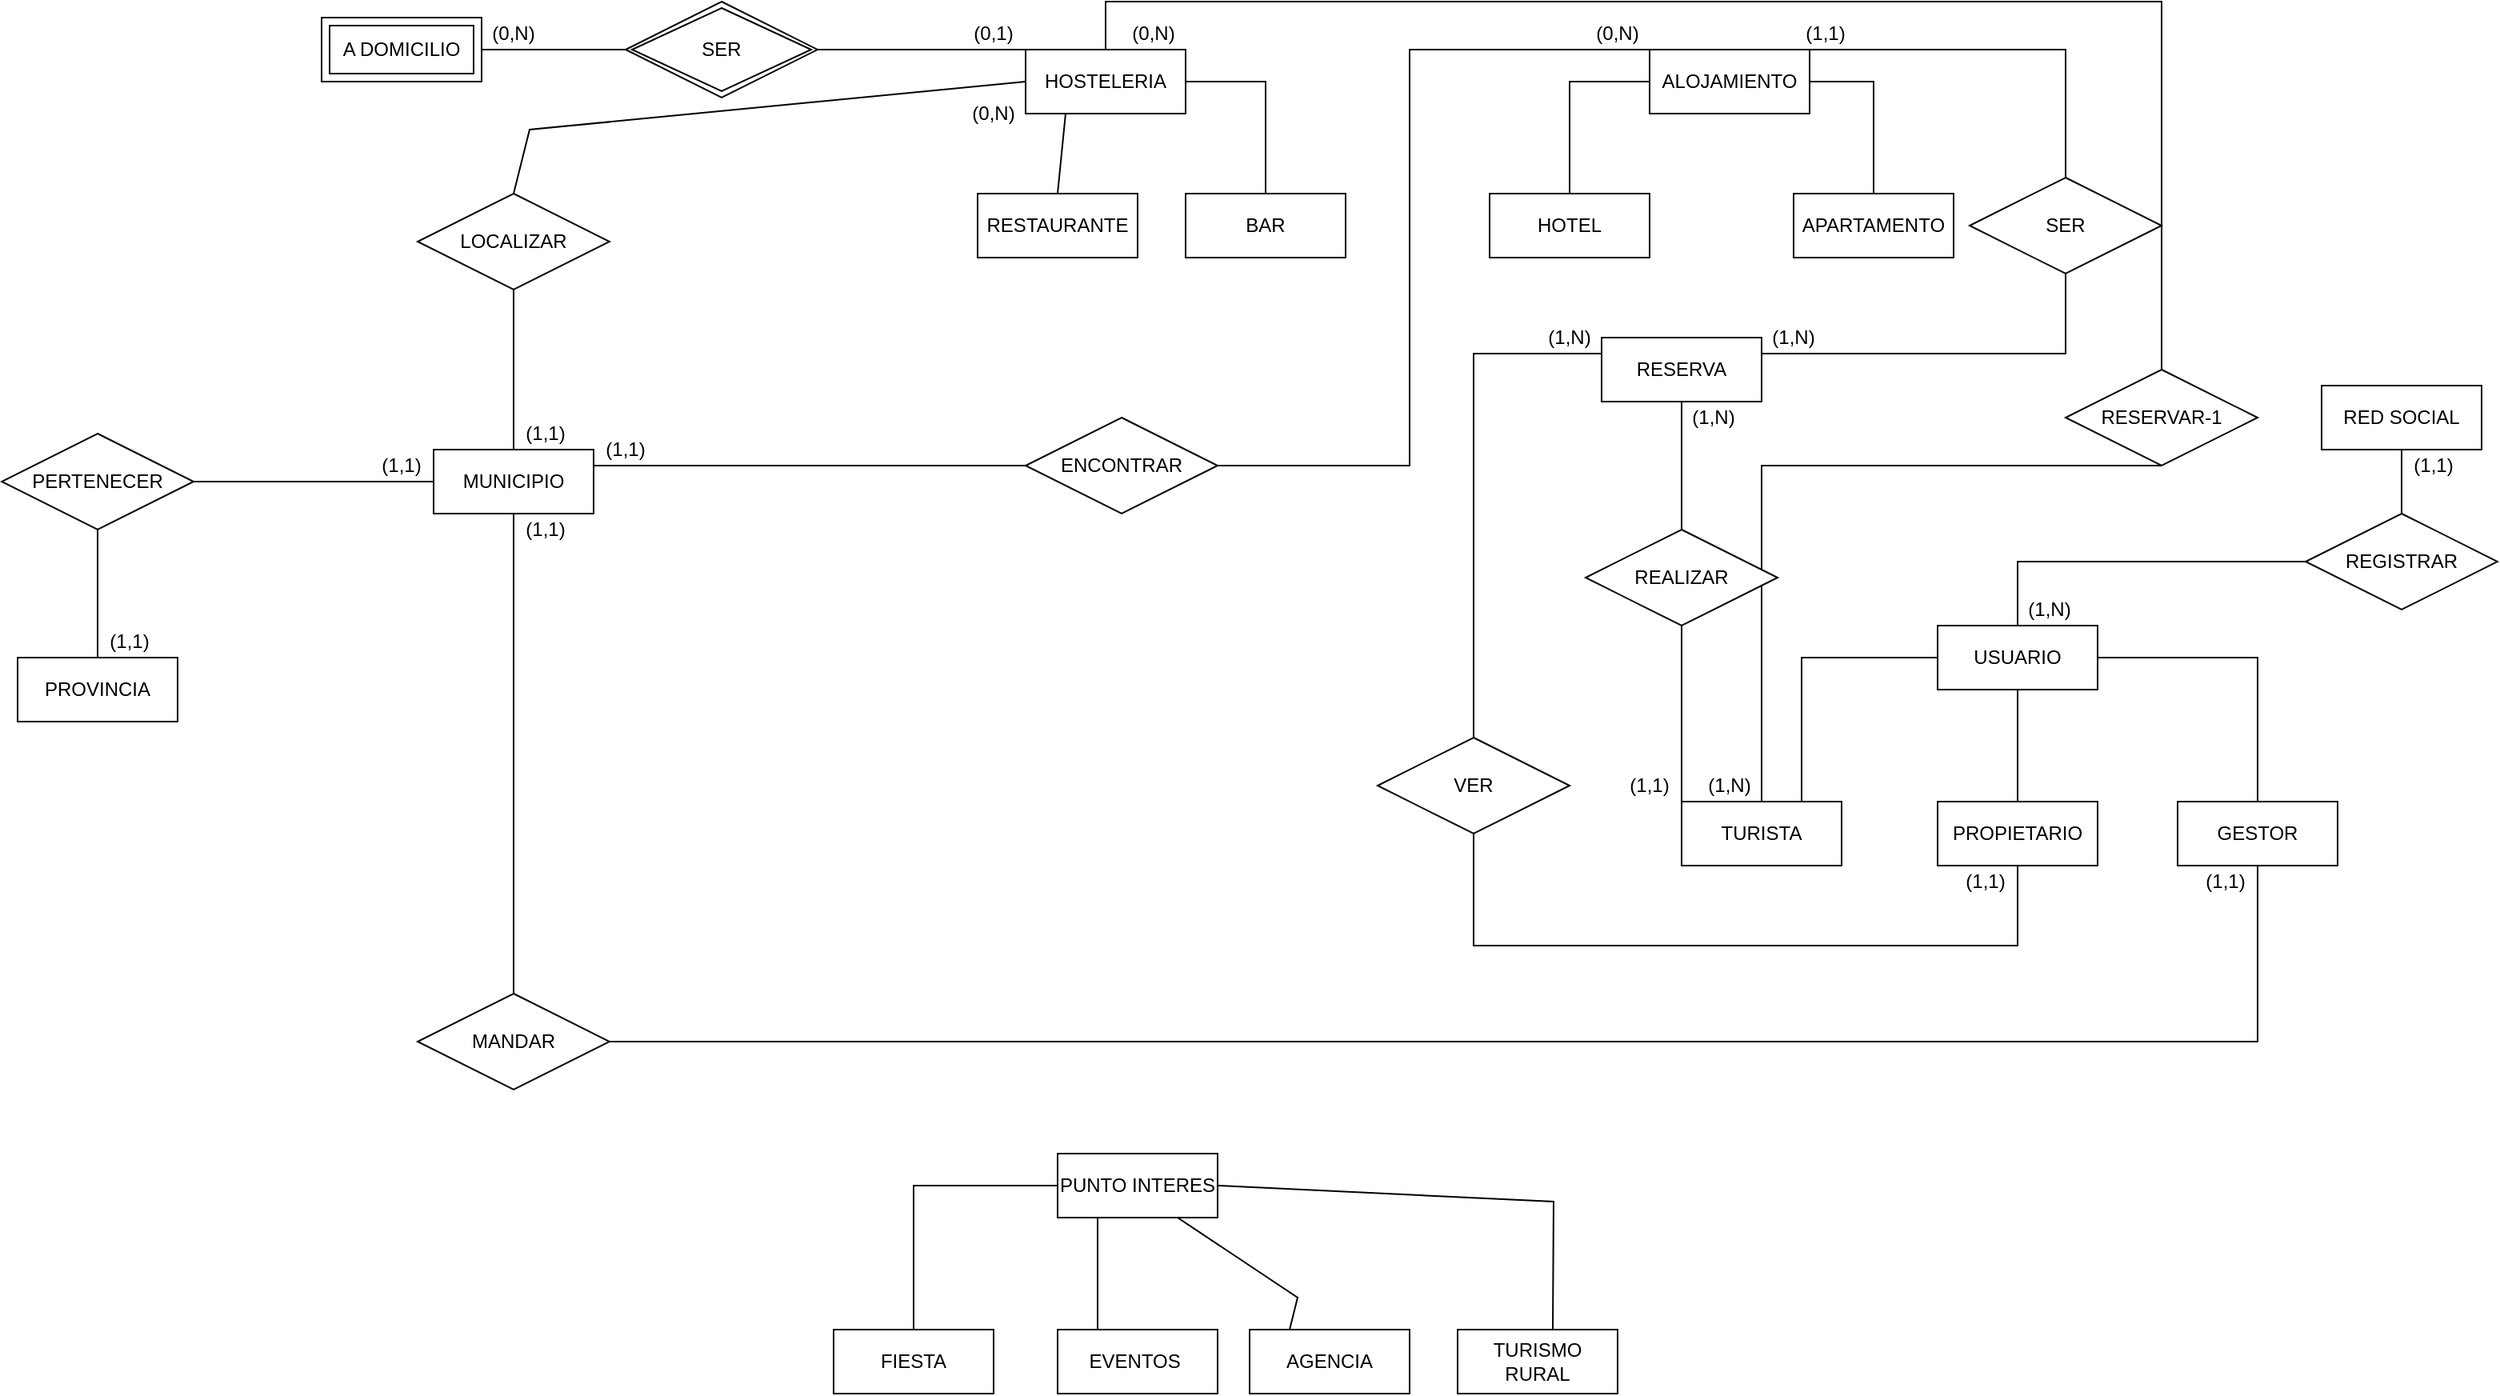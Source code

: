 <mxfile version="14.4.3" type="github">
  <diagram id="R2lEEEUBdFMjLlhIrx00" name="Page-1">
    <mxGraphModel dx="2154" dy="567" grid="1" gridSize="10" guides="1" tooltips="1" connect="1" arrows="1" fold="1" page="1" pageScale="1" pageWidth="850" pageHeight="1100" math="0" shadow="0" extFonts="Permanent Marker^https://fonts.googleapis.com/css?family=Permanent+Marker">
      <root>
        <mxCell id="0" />
        <mxCell id="1" parent="0" />
        <mxCell id="o4iAExZpC-2CQ51Gos-I-1" value="HOSTELERIA" style="whiteSpace=wrap;html=1;align=center;" parent="1" vertex="1">
          <mxGeometry x="140" y="80" width="100" height="40" as="geometry" />
        </mxCell>
        <mxCell id="o4iAExZpC-2CQ51Gos-I-3" value="RESTAURANTE" style="whiteSpace=wrap;html=1;align=center;" parent="1" vertex="1">
          <mxGeometry x="110" y="170" width="100" height="40" as="geometry" />
        </mxCell>
        <mxCell id="o4iAExZpC-2CQ51Gos-I-4" value="BAR" style="whiteSpace=wrap;html=1;align=center;" parent="1" vertex="1">
          <mxGeometry x="240" y="170" width="100" height="40" as="geometry" />
        </mxCell>
        <mxCell id="o4iAExZpC-2CQ51Gos-I-5" value="ALOJAMIENTO" style="whiteSpace=wrap;html=1;align=center;" parent="1" vertex="1">
          <mxGeometry x="530" y="80" width="100" height="40" as="geometry" />
        </mxCell>
        <mxCell id="o4iAExZpC-2CQ51Gos-I-6" value="HOTEL" style="whiteSpace=wrap;html=1;align=center;" parent="1" vertex="1">
          <mxGeometry x="430" y="170" width="100" height="40" as="geometry" />
        </mxCell>
        <mxCell id="o4iAExZpC-2CQ51Gos-I-7" value="APARTAMENTO" style="whiteSpace=wrap;html=1;align=center;" parent="1" vertex="1">
          <mxGeometry x="620" y="170" width="100" height="40" as="geometry" />
        </mxCell>
        <mxCell id="o4iAExZpC-2CQ51Gos-I-8" value="PUNTO INTERES" style="whiteSpace=wrap;html=1;align=center;" parent="1" vertex="1">
          <mxGeometry x="160" y="770" width="100" height="40" as="geometry" />
        </mxCell>
        <mxCell id="o4iAExZpC-2CQ51Gos-I-9" value="FIESTA" style="whiteSpace=wrap;html=1;align=center;" parent="1" vertex="1">
          <mxGeometry x="20" y="880" width="100" height="40" as="geometry" />
        </mxCell>
        <mxCell id="o4iAExZpC-2CQ51Gos-I-10" value="EVENTOS&amp;nbsp;" style="whiteSpace=wrap;html=1;align=center;" parent="1" vertex="1">
          <mxGeometry x="160" y="880" width="100" height="40" as="geometry" />
        </mxCell>
        <mxCell id="o4iAExZpC-2CQ51Gos-I-11" value="AGENCIA" style="whiteSpace=wrap;html=1;align=center;" parent="1" vertex="1">
          <mxGeometry x="280" y="880" width="100" height="40" as="geometry" />
        </mxCell>
        <mxCell id="o4iAExZpC-2CQ51Gos-I-12" value="TURISMO RURAL" style="whiteSpace=wrap;html=1;align=center;" parent="1" vertex="1">
          <mxGeometry x="410" y="880" width="100" height="40" as="geometry" />
        </mxCell>
        <mxCell id="o4iAExZpC-2CQ51Gos-I-13" value="RED SOCIAL" style="whiteSpace=wrap;html=1;align=center;" parent="1" vertex="1">
          <mxGeometry x="950" y="290" width="100" height="40" as="geometry" />
        </mxCell>
        <mxCell id="o4iAExZpC-2CQ51Gos-I-14" value="USUARIO" style="whiteSpace=wrap;html=1;align=center;" parent="1" vertex="1">
          <mxGeometry x="710" y="440" width="100" height="40" as="geometry" />
        </mxCell>
        <mxCell id="o4iAExZpC-2CQ51Gos-I-15" value="TURISTA" style="whiteSpace=wrap;html=1;align=center;" parent="1" vertex="1">
          <mxGeometry x="550" y="550" width="100" height="40" as="geometry" />
        </mxCell>
        <mxCell id="o4iAExZpC-2CQ51Gos-I-16" value="PROPIETARIO" style="whiteSpace=wrap;html=1;align=center;" parent="1" vertex="1">
          <mxGeometry x="710" y="550" width="100" height="40" as="geometry" />
        </mxCell>
        <mxCell id="o4iAExZpC-2CQ51Gos-I-17" value="GESTOR" style="whiteSpace=wrap;html=1;align=center;" parent="1" vertex="1">
          <mxGeometry x="860" y="550" width="100" height="40" as="geometry" />
        </mxCell>
        <mxCell id="o4iAExZpC-2CQ51Gos-I-18" value="REGISTRAR" style="shape=rhombus;perimeter=rhombusPerimeter;whiteSpace=wrap;html=1;align=center;" parent="1" vertex="1">
          <mxGeometry x="940" y="370" width="120" height="60" as="geometry" />
        </mxCell>
        <mxCell id="o4iAExZpC-2CQ51Gos-I-25" value="" style="endArrow=none;html=1;rounded=0;entryX=0.5;entryY=1;entryDx=0;entryDy=0;exitX=0.5;exitY=0;exitDx=0;exitDy=0;" parent="1" source="o4iAExZpC-2CQ51Gos-I-18" target="o4iAExZpC-2CQ51Gos-I-13" edge="1">
          <mxGeometry relative="1" as="geometry">
            <mxPoint x="760" y="319.5" as="sourcePoint" />
            <mxPoint x="920" y="319.5" as="targetPoint" />
            <Array as="points" />
          </mxGeometry>
        </mxCell>
        <mxCell id="o4iAExZpC-2CQ51Gos-I-26" value="" style="endArrow=none;html=1;rounded=0;entryX=0;entryY=0.5;entryDx=0;entryDy=0;exitX=0.5;exitY=0;exitDx=0;exitDy=0;" parent="1" source="o4iAExZpC-2CQ51Gos-I-14" target="o4iAExZpC-2CQ51Gos-I-18" edge="1">
          <mxGeometry relative="1" as="geometry">
            <mxPoint x="760" y="440" as="sourcePoint" />
            <mxPoint x="930.04" y="430" as="targetPoint" />
            <Array as="points">
              <mxPoint x="760" y="400" />
              <mxPoint x="850" y="400" />
            </Array>
          </mxGeometry>
        </mxCell>
        <mxCell id="o4iAExZpC-2CQ51Gos-I-27" value="" style="endArrow=none;html=1;rounded=0;entryX=0;entryY=0.5;entryDx=0;entryDy=0;exitX=0.75;exitY=0;exitDx=0;exitDy=0;" parent="1" source="o4iAExZpC-2CQ51Gos-I-15" target="o4iAExZpC-2CQ51Gos-I-14" edge="1">
          <mxGeometry relative="1" as="geometry">
            <mxPoint x="550" y="460" as="sourcePoint" />
            <mxPoint x="710" y="460" as="targetPoint" />
            <Array as="points">
              <mxPoint x="625" y="460" />
            </Array>
          </mxGeometry>
        </mxCell>
        <mxCell id="o4iAExZpC-2CQ51Gos-I-28" value="" style="endArrow=none;html=1;rounded=0;exitX=1;exitY=0.5;exitDx=0;exitDy=0;entryX=0.5;entryY=0;entryDx=0;entryDy=0;" parent="1" source="o4iAExZpC-2CQ51Gos-I-14" target="o4iAExZpC-2CQ51Gos-I-17" edge="1">
          <mxGeometry relative="1" as="geometry">
            <mxPoint x="830" y="460" as="sourcePoint" />
            <mxPoint x="990" y="460" as="targetPoint" />
            <Array as="points">
              <mxPoint x="910" y="460" />
            </Array>
          </mxGeometry>
        </mxCell>
        <mxCell id="o4iAExZpC-2CQ51Gos-I-29" value="" style="endArrow=none;html=1;rounded=0;entryX=0.5;entryY=1;entryDx=0;entryDy=0;exitX=0.5;exitY=0;exitDx=0;exitDy=0;" parent="1" source="o4iAExZpC-2CQ51Gos-I-16" target="o4iAExZpC-2CQ51Gos-I-14" edge="1">
          <mxGeometry relative="1" as="geometry">
            <mxPoint x="640" y="620" as="sourcePoint" />
            <mxPoint x="800" y="620" as="targetPoint" />
          </mxGeometry>
        </mxCell>
        <mxCell id="o4iAExZpC-2CQ51Gos-I-30" value="" style="endArrow=none;html=1;rounded=0;entryX=0;entryY=0.5;entryDx=0;entryDy=0;exitX=0.5;exitY=0;exitDx=0;exitDy=0;" parent="1" source="o4iAExZpC-2CQ51Gos-I-9" target="o4iAExZpC-2CQ51Gos-I-8" edge="1">
          <mxGeometry relative="1" as="geometry">
            <mxPoint x="40" y="870" as="sourcePoint" />
            <mxPoint x="150" y="780" as="targetPoint" />
            <Array as="points">
              <mxPoint x="70" y="790" />
            </Array>
          </mxGeometry>
        </mxCell>
        <mxCell id="o4iAExZpC-2CQ51Gos-I-31" value="" style="endArrow=none;html=1;rounded=0;exitX=1;exitY=0.5;exitDx=0;exitDy=0;entryX=0.595;entryY=0.001;entryDx=0;entryDy=0;entryPerimeter=0;" parent="1" source="o4iAExZpC-2CQ51Gos-I-8" target="o4iAExZpC-2CQ51Gos-I-12" edge="1">
          <mxGeometry relative="1" as="geometry">
            <mxPoint x="320" y="790" as="sourcePoint" />
            <mxPoint x="470" y="880" as="targetPoint" />
            <Array as="points">
              <mxPoint x="470" y="800" />
            </Array>
          </mxGeometry>
        </mxCell>
        <mxCell id="o4iAExZpC-2CQ51Gos-I-32" value="" style="endArrow=none;html=1;rounded=0;exitX=0.25;exitY=1;exitDx=0;exitDy=0;entryX=0.25;entryY=0;entryDx=0;entryDy=0;" parent="1" source="o4iAExZpC-2CQ51Gos-I-8" target="o4iAExZpC-2CQ51Gos-I-10" edge="1">
          <mxGeometry relative="1" as="geometry">
            <mxPoint x="320" y="830" as="sourcePoint" />
            <mxPoint x="480" y="830" as="targetPoint" />
          </mxGeometry>
        </mxCell>
        <mxCell id="o4iAExZpC-2CQ51Gos-I-33" value="" style="endArrow=none;html=1;rounded=0;exitX=0.75;exitY=1;exitDx=0;exitDy=0;entryX=0.25;entryY=0;entryDx=0;entryDy=0;" parent="1" source="o4iAExZpC-2CQ51Gos-I-8" target="o4iAExZpC-2CQ51Gos-I-11" edge="1">
          <mxGeometry relative="1" as="geometry">
            <mxPoint x="250" y="840" as="sourcePoint" />
            <mxPoint x="410" y="840" as="targetPoint" />
            <Array as="points">
              <mxPoint x="310" y="860" />
            </Array>
          </mxGeometry>
        </mxCell>
        <mxCell id="o4iAExZpC-2CQ51Gos-I-34" value="" style="endArrow=none;html=1;rounded=0;exitX=0.25;exitY=1;exitDx=0;exitDy=0;entryX=0.5;entryY=0;entryDx=0;entryDy=0;" parent="1" source="o4iAExZpC-2CQ51Gos-I-1" target="o4iAExZpC-2CQ51Gos-I-3" edge="1">
          <mxGeometry relative="1" as="geometry">
            <mxPoint x="210" y="260" as="sourcePoint" />
            <mxPoint x="370" y="260" as="targetPoint" />
            <Array as="points" />
          </mxGeometry>
        </mxCell>
        <mxCell id="o4iAExZpC-2CQ51Gos-I-35" value="" style="endArrow=none;html=1;rounded=0;exitX=0.5;exitY=0;exitDx=0;exitDy=0;entryX=1;entryY=0.5;entryDx=0;entryDy=0;" parent="1" source="o4iAExZpC-2CQ51Gos-I-4" target="o4iAExZpC-2CQ51Gos-I-1" edge="1">
          <mxGeometry relative="1" as="geometry">
            <mxPoint x="260" y="260" as="sourcePoint" />
            <mxPoint x="420" y="260" as="targetPoint" />
            <Array as="points">
              <mxPoint x="290" y="100" />
            </Array>
          </mxGeometry>
        </mxCell>
        <mxCell id="o4iAExZpC-2CQ51Gos-I-36" value="" style="endArrow=none;html=1;rounded=0;entryX=0;entryY=0.5;entryDx=0;entryDy=0;exitX=0.5;exitY=0;exitDx=0;exitDy=0;" parent="1" source="o4iAExZpC-2CQ51Gos-I-6" target="o4iAExZpC-2CQ51Gos-I-5" edge="1">
          <mxGeometry relative="1" as="geometry">
            <mxPoint x="380" y="250" as="sourcePoint" />
            <mxPoint x="540" y="250" as="targetPoint" />
            <Array as="points">
              <mxPoint x="480" y="100" />
            </Array>
          </mxGeometry>
        </mxCell>
        <mxCell id="o4iAExZpC-2CQ51Gos-I-37" value="" style="endArrow=none;html=1;rounded=0;exitX=1;exitY=0.5;exitDx=0;exitDy=0;entryX=0.5;entryY=0;entryDx=0;entryDy=0;" parent="1" source="o4iAExZpC-2CQ51Gos-I-5" target="o4iAExZpC-2CQ51Gos-I-7" edge="1">
          <mxGeometry relative="1" as="geometry">
            <mxPoint x="660" y="100" as="sourcePoint" />
            <mxPoint x="820" y="100" as="targetPoint" />
            <Array as="points">
              <mxPoint x="670" y="100" />
            </Array>
          </mxGeometry>
        </mxCell>
        <mxCell id="o4iAExZpC-2CQ51Gos-I-39" value="RESERVAR-1" style="shape=rhombus;perimeter=rhombusPerimeter;whiteSpace=wrap;html=1;align=center;" parent="1" vertex="1">
          <mxGeometry x="790" y="280" width="120" height="60" as="geometry" />
        </mxCell>
        <mxCell id="o4iAExZpC-2CQ51Gos-I-42" value="" style="endArrow=none;html=1;rounded=0;entryX=0.5;entryY=1;entryDx=0;entryDy=0;exitX=0.5;exitY=0;exitDx=0;exitDy=0;" parent="1" source="o4iAExZpC-2CQ51Gos-I-15" target="o4iAExZpC-2CQ51Gos-I-39" edge="1">
          <mxGeometry relative="1" as="geometry">
            <mxPoint x="580" y="560" as="sourcePoint" />
            <mxPoint x="800" y="360" as="targetPoint" />
            <Array as="points">
              <mxPoint x="600" y="340" />
            </Array>
          </mxGeometry>
        </mxCell>
        <mxCell id="o4iAExZpC-2CQ51Gos-I-43" value="" style="endArrow=none;html=1;rounded=0;exitX=0.5;exitY=0;exitDx=0;exitDy=0;entryX=0.5;entryY=0;entryDx=0;entryDy=0;" parent="1" source="o4iAExZpC-2CQ51Gos-I-1" target="o4iAExZpC-2CQ51Gos-I-39" edge="1">
          <mxGeometry relative="1" as="geometry">
            <mxPoint x="210" y="50" as="sourcePoint" />
            <mxPoint x="370" y="50" as="targetPoint" />
            <Array as="points">
              <mxPoint x="190" y="50" />
              <mxPoint x="760" y="50" />
              <mxPoint x="850" y="50" />
            </Array>
          </mxGeometry>
        </mxCell>
        <mxCell id="o4iAExZpC-2CQ51Gos-I-50" value="REALIZAR" style="shape=rhombus;perimeter=rhombusPerimeter;whiteSpace=wrap;html=1;align=center;" parent="1" vertex="1">
          <mxGeometry x="490" y="380" width="120" height="60" as="geometry" />
        </mxCell>
        <mxCell id="o4iAExZpC-2CQ51Gos-I-52" value="" style="endArrow=none;html=1;rounded=0;entryX=0.5;entryY=1;entryDx=0;entryDy=0;exitX=0;exitY=0;exitDx=0;exitDy=0;" parent="1" source="o4iAExZpC-2CQ51Gos-I-15" target="o4iAExZpC-2CQ51Gos-I-50" edge="1">
          <mxGeometry relative="1" as="geometry">
            <mxPoint x="820" y="450" as="sourcePoint" />
            <mxPoint x="860" y="330" as="targetPoint" />
            <Array as="points" />
          </mxGeometry>
        </mxCell>
        <mxCell id="cLi5nbnr-QQRvA7Y3jT5-1" value="A DOMICILIO" style="shape=ext;margin=3;double=1;whiteSpace=wrap;html=1;align=center;" vertex="1" parent="1">
          <mxGeometry x="-300" y="60" width="100" height="40" as="geometry" />
        </mxCell>
        <mxCell id="cLi5nbnr-QQRvA7Y3jT5-2" value="SER" style="shape=rhombus;double=1;perimeter=rhombusPerimeter;whiteSpace=wrap;html=1;align=center;" vertex="1" parent="1">
          <mxGeometry x="-110" y="50" width="120" height="60" as="geometry" />
        </mxCell>
        <mxCell id="cLi5nbnr-QQRvA7Y3jT5-3" value="" style="endArrow=none;html=1;rounded=0;entryX=0;entryY=0.5;entryDx=0;entryDy=0;exitX=1;exitY=0.5;exitDx=0;exitDy=0;" edge="1" parent="1" source="cLi5nbnr-QQRvA7Y3jT5-1" target="cLi5nbnr-QQRvA7Y3jT5-2">
          <mxGeometry relative="1" as="geometry">
            <mxPoint x="-210" y="130" as="sourcePoint" />
            <mxPoint x="-60" y="150" as="targetPoint" />
          </mxGeometry>
        </mxCell>
        <mxCell id="cLi5nbnr-QQRvA7Y3jT5-4" value="" style="endArrow=none;html=1;rounded=0;entryX=0;entryY=0;entryDx=0;entryDy=0;exitX=1;exitY=0.5;exitDx=0;exitDy=0;" edge="1" parent="1" source="cLi5nbnr-QQRvA7Y3jT5-2" target="o4iAExZpC-2CQ51Gos-I-1">
          <mxGeometry relative="1" as="geometry">
            <mxPoint x="-160" y="150" as="sourcePoint" />
            <mxPoint y="150" as="targetPoint" />
          </mxGeometry>
        </mxCell>
        <mxCell id="cLi5nbnr-QQRvA7Y3jT5-5" value="MUNICIPIO" style="whiteSpace=wrap;html=1;align=center;" vertex="1" parent="1">
          <mxGeometry x="-230" y="330" width="100" height="40" as="geometry" />
        </mxCell>
        <mxCell id="cLi5nbnr-QQRvA7Y3jT5-6" value="LOCALIZAR" style="shape=rhombus;perimeter=rhombusPerimeter;whiteSpace=wrap;html=1;align=center;" vertex="1" parent="1">
          <mxGeometry x="-240" y="170" width="120" height="60" as="geometry" />
        </mxCell>
        <mxCell id="cLi5nbnr-QQRvA7Y3jT5-7" value="" style="endArrow=none;html=1;rounded=0;exitX=0.5;exitY=0;exitDx=0;exitDy=0;entryX=0;entryY=0.5;entryDx=0;entryDy=0;" edge="1" parent="1" source="cLi5nbnr-QQRvA7Y3jT5-6" target="o4iAExZpC-2CQ51Gos-I-1">
          <mxGeometry relative="1" as="geometry">
            <mxPoint x="-130" y="150" as="sourcePoint" />
            <mxPoint x="30" y="150" as="targetPoint" />
            <Array as="points">
              <mxPoint x="-170" y="130" />
            </Array>
          </mxGeometry>
        </mxCell>
        <mxCell id="cLi5nbnr-QQRvA7Y3jT5-9" value="" style="endArrow=none;html=1;rounded=0;exitX=0.5;exitY=1;exitDx=0;exitDy=0;entryX=0.5;entryY=0;entryDx=0;entryDy=0;" edge="1" parent="1" source="cLi5nbnr-QQRvA7Y3jT5-6" target="cLi5nbnr-QQRvA7Y3jT5-5">
          <mxGeometry relative="1" as="geometry">
            <mxPoint x="-220" y="270" as="sourcePoint" />
            <mxPoint x="-60" y="270" as="targetPoint" />
          </mxGeometry>
        </mxCell>
        <mxCell id="cLi5nbnr-QQRvA7Y3jT5-10" value="MANDAR" style="shape=rhombus;perimeter=rhombusPerimeter;whiteSpace=wrap;html=1;align=center;" vertex="1" parent="1">
          <mxGeometry x="-240" y="670" width="120" height="60" as="geometry" />
        </mxCell>
        <mxCell id="cLi5nbnr-QQRvA7Y3jT5-11" value="" style="endArrow=none;html=1;rounded=0;exitX=0.5;exitY=1;exitDx=0;exitDy=0;entryX=0.5;entryY=0;entryDx=0;entryDy=0;" edge="1" parent="1" source="cLi5nbnr-QQRvA7Y3jT5-5" target="cLi5nbnr-QQRvA7Y3jT5-10">
          <mxGeometry relative="1" as="geometry">
            <mxPoint x="-150" y="490" as="sourcePoint" />
            <mxPoint x="10" y="490" as="targetPoint" />
          </mxGeometry>
        </mxCell>
        <mxCell id="cLi5nbnr-QQRvA7Y3jT5-12" value="" style="endArrow=none;html=1;rounded=0;exitX=1;exitY=0.5;exitDx=0;exitDy=0;entryX=0.5;entryY=1;entryDx=0;entryDy=0;" edge="1" parent="1" source="cLi5nbnr-QQRvA7Y3jT5-10" target="o4iAExZpC-2CQ51Gos-I-17">
          <mxGeometry relative="1" as="geometry">
            <mxPoint x="10" y="700" as="sourcePoint" />
            <mxPoint x="170" y="700" as="targetPoint" />
            <Array as="points">
              <mxPoint x="910" y="700" />
            </Array>
          </mxGeometry>
        </mxCell>
        <mxCell id="cLi5nbnr-QQRvA7Y3jT5-13" value="(0,N)" style="text;html=1;strokeColor=none;fillColor=none;align=center;verticalAlign=middle;whiteSpace=wrap;rounded=0;" vertex="1" parent="1">
          <mxGeometry x="100" y="110" width="40" height="20" as="geometry" />
        </mxCell>
        <mxCell id="cLi5nbnr-QQRvA7Y3jT5-14" value="(1,1)" style="text;html=1;strokeColor=none;fillColor=none;align=center;verticalAlign=middle;whiteSpace=wrap;rounded=0;" vertex="1" parent="1">
          <mxGeometry x="-180" y="310" width="40" height="20" as="geometry" />
        </mxCell>
        <mxCell id="cLi5nbnr-QQRvA7Y3jT5-15" value="(1,1)" style="text;html=1;strokeColor=none;fillColor=none;align=center;verticalAlign=middle;whiteSpace=wrap;rounded=0;" vertex="1" parent="1">
          <mxGeometry x="-180" y="370" width="40" height="20" as="geometry" />
        </mxCell>
        <mxCell id="cLi5nbnr-QQRvA7Y3jT5-16" value="(1,1)" style="text;html=1;strokeColor=none;fillColor=none;align=center;verticalAlign=middle;whiteSpace=wrap;rounded=0;" vertex="1" parent="1">
          <mxGeometry x="870" y="590" width="40" height="20" as="geometry" />
        </mxCell>
        <mxCell id="cLi5nbnr-QQRvA7Y3jT5-17" value="(0,N)" style="text;html=1;strokeColor=none;fillColor=none;align=center;verticalAlign=middle;whiteSpace=wrap;rounded=0;" vertex="1" parent="1">
          <mxGeometry x="-200" y="60" width="40" height="20" as="geometry" />
        </mxCell>
        <mxCell id="cLi5nbnr-QQRvA7Y3jT5-18" value="(0,1)" style="text;html=1;strokeColor=none;fillColor=none;align=center;verticalAlign=middle;whiteSpace=wrap;rounded=0;" vertex="1" parent="1">
          <mxGeometry x="100" y="60" width="40" height="20" as="geometry" />
        </mxCell>
        <mxCell id="cLi5nbnr-QQRvA7Y3jT5-19" value="(0,N)" style="text;html=1;strokeColor=none;fillColor=none;align=center;verticalAlign=middle;whiteSpace=wrap;rounded=0;" vertex="1" parent="1">
          <mxGeometry x="200" y="60" width="40" height="20" as="geometry" />
        </mxCell>
        <mxCell id="cLi5nbnr-QQRvA7Y3jT5-20" value="(1,1)" style="text;html=1;strokeColor=none;fillColor=none;align=center;verticalAlign=middle;whiteSpace=wrap;rounded=0;" vertex="1" parent="1">
          <mxGeometry x="620" y="60" width="40" height="20" as="geometry" />
        </mxCell>
        <mxCell id="cLi5nbnr-QQRvA7Y3jT5-21" value="(1,1)" style="text;html=1;strokeColor=none;fillColor=none;align=center;verticalAlign=middle;whiteSpace=wrap;rounded=0;" vertex="1" parent="1">
          <mxGeometry x="510" y="530" width="40" height="20" as="geometry" />
        </mxCell>
        <mxCell id="cLi5nbnr-QQRvA7Y3jT5-22" value="(1,N)" style="text;html=1;strokeColor=none;fillColor=none;align=center;verticalAlign=middle;whiteSpace=wrap;rounded=0;" vertex="1" parent="1">
          <mxGeometry x="560" y="530" width="40" height="20" as="geometry" />
        </mxCell>
        <mxCell id="cLi5nbnr-QQRvA7Y3jT5-23" value="(1,1)" style="text;html=1;strokeColor=none;fillColor=none;align=center;verticalAlign=middle;whiteSpace=wrap;rounded=0;" vertex="1" parent="1">
          <mxGeometry x="1000" y="330" width="40" height="20" as="geometry" />
        </mxCell>
        <mxCell id="cLi5nbnr-QQRvA7Y3jT5-24" value="(1,N)" style="text;html=1;strokeColor=none;fillColor=none;align=center;verticalAlign=middle;whiteSpace=wrap;rounded=0;" vertex="1" parent="1">
          <mxGeometry x="760" y="420" width="40" height="20" as="geometry" />
        </mxCell>
        <mxCell id="cLi5nbnr-QQRvA7Y3jT5-25" value="ENCONTRAR" style="shape=rhombus;perimeter=rhombusPerimeter;whiteSpace=wrap;html=1;align=center;" vertex="1" parent="1">
          <mxGeometry x="140" y="310" width="120" height="60" as="geometry" />
        </mxCell>
        <mxCell id="cLi5nbnr-QQRvA7Y3jT5-26" value="" style="endArrow=none;html=1;rounded=0;entryX=0;entryY=0.5;entryDx=0;entryDy=0;exitX=1;exitY=0.25;exitDx=0;exitDy=0;" edge="1" parent="1" source="cLi5nbnr-QQRvA7Y3jT5-5" target="cLi5nbnr-QQRvA7Y3jT5-25">
          <mxGeometry relative="1" as="geometry">
            <mxPoint x="-30" y="310" as="sourcePoint" />
            <mxPoint x="130" y="310" as="targetPoint" />
          </mxGeometry>
        </mxCell>
        <mxCell id="cLi5nbnr-QQRvA7Y3jT5-27" value="" style="endArrow=none;html=1;rounded=0;exitX=1;exitY=0.5;exitDx=0;exitDy=0;entryX=0;entryY=0;entryDx=0;entryDy=0;" edge="1" parent="1" source="cLi5nbnr-QQRvA7Y3jT5-25" target="o4iAExZpC-2CQ51Gos-I-5">
          <mxGeometry relative="1" as="geometry">
            <mxPoint x="310" y="300" as="sourcePoint" />
            <mxPoint x="470" y="300" as="targetPoint" />
            <Array as="points">
              <mxPoint x="380" y="340" />
              <mxPoint x="380" y="80" />
            </Array>
          </mxGeometry>
        </mxCell>
        <mxCell id="cLi5nbnr-QQRvA7Y3jT5-28" value="(0,N)" style="text;html=1;strokeColor=none;fillColor=none;align=center;verticalAlign=middle;whiteSpace=wrap;rounded=0;" vertex="1" parent="1">
          <mxGeometry x="490" y="60" width="40" height="20" as="geometry" />
        </mxCell>
        <mxCell id="cLi5nbnr-QQRvA7Y3jT5-29" value="(1,1)" style="text;html=1;strokeColor=none;fillColor=none;align=center;verticalAlign=middle;whiteSpace=wrap;rounded=0;" vertex="1" parent="1">
          <mxGeometry x="-130" y="320" width="40" height="20" as="geometry" />
        </mxCell>
        <mxCell id="cLi5nbnr-QQRvA7Y3jT5-30" value="PERTENECER" style="shape=rhombus;perimeter=rhombusPerimeter;whiteSpace=wrap;html=1;align=center;" vertex="1" parent="1">
          <mxGeometry x="-500" y="320" width="120" height="60" as="geometry" />
        </mxCell>
        <mxCell id="cLi5nbnr-QQRvA7Y3jT5-31" value="PROVINCIA" style="whiteSpace=wrap;html=1;align=center;" vertex="1" parent="1">
          <mxGeometry x="-490" y="460" width="100" height="40" as="geometry" />
        </mxCell>
        <mxCell id="cLi5nbnr-QQRvA7Y3jT5-32" value="" style="endArrow=none;html=1;rounded=0;entryX=0;entryY=0.5;entryDx=0;entryDy=0;exitX=1;exitY=0.5;exitDx=0;exitDy=0;" edge="1" parent="1" source="cLi5nbnr-QQRvA7Y3jT5-30" target="cLi5nbnr-QQRvA7Y3jT5-5">
          <mxGeometry relative="1" as="geometry">
            <mxPoint x="-200" y="220" as="sourcePoint" />
            <mxPoint x="-40" y="220" as="targetPoint" />
          </mxGeometry>
        </mxCell>
        <mxCell id="cLi5nbnr-QQRvA7Y3jT5-34" value="" style="endArrow=none;html=1;rounded=0;entryX=0.5;entryY=0;entryDx=0;entryDy=0;exitX=0.5;exitY=1;exitDx=0;exitDy=0;" edge="1" parent="1" source="cLi5nbnr-QQRvA7Y3jT5-30" target="cLi5nbnr-QQRvA7Y3jT5-31">
          <mxGeometry relative="1" as="geometry">
            <mxPoint x="-370.0" y="360" as="sourcePoint" />
            <mxPoint x="-220" y="360" as="targetPoint" />
          </mxGeometry>
        </mxCell>
        <mxCell id="cLi5nbnr-QQRvA7Y3jT5-35" value="(1,1)" style="text;html=1;strokeColor=none;fillColor=none;align=center;verticalAlign=middle;whiteSpace=wrap;rounded=0;" vertex="1" parent="1">
          <mxGeometry x="-270" y="330" width="40" height="20" as="geometry" />
        </mxCell>
        <mxCell id="cLi5nbnr-QQRvA7Y3jT5-36" value="(1,1)" style="text;html=1;strokeColor=none;fillColor=none;align=center;verticalAlign=middle;whiteSpace=wrap;rounded=0;" vertex="1" parent="1">
          <mxGeometry x="-440" y="440" width="40" height="20" as="geometry" />
        </mxCell>
        <mxCell id="cLi5nbnr-QQRvA7Y3jT5-44" value="RESERVA" style="whiteSpace=wrap;html=1;align=center;" vertex="1" parent="1">
          <mxGeometry x="500" y="260" width="100" height="40" as="geometry" />
        </mxCell>
        <mxCell id="cLi5nbnr-QQRvA7Y3jT5-45" value="" style="endArrow=none;html=1;rounded=0;entryX=0.5;entryY=1;entryDx=0;entryDy=0;exitX=0.5;exitY=0;exitDx=0;exitDy=0;" edge="1" parent="1" source="o4iAExZpC-2CQ51Gos-I-50" target="cLi5nbnr-QQRvA7Y3jT5-44">
          <mxGeometry relative="1" as="geometry">
            <mxPoint x="360" y="360" as="sourcePoint" />
            <mxPoint x="520" y="360" as="targetPoint" />
          </mxGeometry>
        </mxCell>
        <mxCell id="cLi5nbnr-QQRvA7Y3jT5-46" value="(1,N)" style="text;html=1;strokeColor=none;fillColor=none;align=center;verticalAlign=middle;whiteSpace=wrap;rounded=0;" vertex="1" parent="1">
          <mxGeometry x="550" y="300" width="40" height="20" as="geometry" />
        </mxCell>
        <mxCell id="cLi5nbnr-QQRvA7Y3jT5-47" value="SER" style="shape=rhombus;perimeter=rhombusPerimeter;whiteSpace=wrap;html=1;align=center;" vertex="1" parent="1">
          <mxGeometry x="730" y="160" width="120" height="60" as="geometry" />
        </mxCell>
        <mxCell id="cLi5nbnr-QQRvA7Y3jT5-48" value="" style="endArrow=none;html=1;rounded=0;exitX=0;exitY=1;exitDx=0;exitDy=0;entryX=0.5;entryY=1;entryDx=0;entryDy=0;" edge="1" parent="1" source="cLi5nbnr-QQRvA7Y3jT5-51" target="cLi5nbnr-QQRvA7Y3jT5-47">
          <mxGeometry relative="1" as="geometry">
            <mxPoint x="650" y="270" as="sourcePoint" />
            <mxPoint x="810" y="270" as="targetPoint" />
            <Array as="points">
              <mxPoint x="790" y="270" />
            </Array>
          </mxGeometry>
        </mxCell>
        <mxCell id="cLi5nbnr-QQRvA7Y3jT5-50" value="" style="endArrow=none;html=1;rounded=0;exitX=1;exitY=0;exitDx=0;exitDy=0;entryX=0.5;entryY=0;entryDx=0;entryDy=0;" edge="1" parent="1" source="o4iAExZpC-2CQ51Gos-I-5" target="cLi5nbnr-QQRvA7Y3jT5-47">
          <mxGeometry relative="1" as="geometry">
            <mxPoint x="970" y="80" as="sourcePoint" />
            <mxPoint x="1130" y="80" as="targetPoint" />
            <Array as="points">
              <mxPoint x="790" y="80" />
            </Array>
          </mxGeometry>
        </mxCell>
        <mxCell id="cLi5nbnr-QQRvA7Y3jT5-51" value="(1,N)" style="text;html=1;strokeColor=none;fillColor=none;align=center;verticalAlign=middle;whiteSpace=wrap;rounded=0;" vertex="1" parent="1">
          <mxGeometry x="600" y="250" width="40" height="20" as="geometry" />
        </mxCell>
        <mxCell id="cLi5nbnr-QQRvA7Y3jT5-54" value="" style="endArrow=none;html=1;rounded=0;entryX=0.5;entryY=1;entryDx=0;entryDy=0;exitX=0.5;exitY=1;exitDx=0;exitDy=0;" edge="1" parent="1" source="cLi5nbnr-QQRvA7Y3jT5-55" target="o4iAExZpC-2CQ51Gos-I-16">
          <mxGeometry relative="1" as="geometry">
            <mxPoint x="450" y="650" as="sourcePoint" />
            <mxPoint x="610" y="650" as="targetPoint" />
            <Array as="points">
              <mxPoint x="420" y="640" />
              <mxPoint x="760" y="640" />
            </Array>
          </mxGeometry>
        </mxCell>
        <mxCell id="cLi5nbnr-QQRvA7Y3jT5-55" value="VER" style="shape=rhombus;perimeter=rhombusPerimeter;whiteSpace=wrap;html=1;align=center;" vertex="1" parent="1">
          <mxGeometry x="360" y="510" width="120" height="60" as="geometry" />
        </mxCell>
        <mxCell id="cLi5nbnr-QQRvA7Y3jT5-56" value="" style="endArrow=none;html=1;rounded=0;entryX=0.5;entryY=0;entryDx=0;entryDy=0;exitX=0;exitY=0.25;exitDx=0;exitDy=0;" edge="1" parent="1" source="cLi5nbnr-QQRvA7Y3jT5-44" target="cLi5nbnr-QQRvA7Y3jT5-55">
          <mxGeometry relative="1" as="geometry">
            <mxPoint x="190" y="490" as="sourcePoint" />
            <mxPoint x="350" y="490" as="targetPoint" />
            <Array as="points">
              <mxPoint x="420" y="270" />
            </Array>
          </mxGeometry>
        </mxCell>
        <mxCell id="cLi5nbnr-QQRvA7Y3jT5-57" value="(1,N)" style="text;html=1;strokeColor=none;fillColor=none;align=center;verticalAlign=middle;whiteSpace=wrap;rounded=0;" vertex="1" parent="1">
          <mxGeometry x="460" y="250" width="40" height="20" as="geometry" />
        </mxCell>
        <mxCell id="cLi5nbnr-QQRvA7Y3jT5-58" value="(1,1)" style="text;html=1;strokeColor=none;fillColor=none;align=center;verticalAlign=middle;whiteSpace=wrap;rounded=0;" vertex="1" parent="1">
          <mxGeometry x="720" y="590" width="40" height="20" as="geometry" />
        </mxCell>
      </root>
    </mxGraphModel>
  </diagram>
</mxfile>
